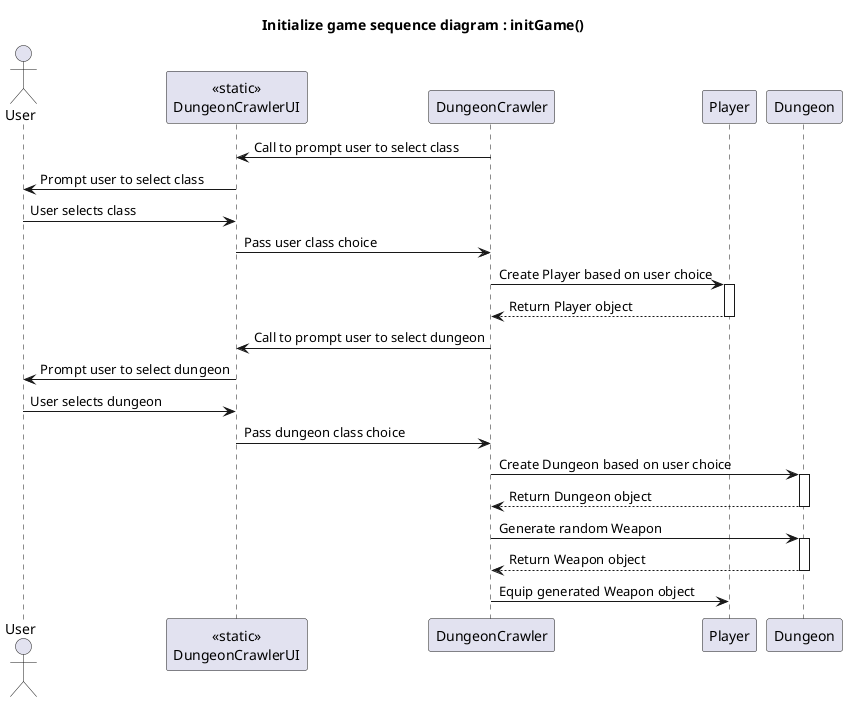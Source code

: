 @startuml
title Initialize game sequence diagram : initGame()

actor User as U
participant "<<static>>\nDungeonCrawlerUI" as UI
participant "DungeonCrawler" as DC
participant Player
participant Dungeon

DC -> UI : Call to prompt user to select class
UI -> U : Prompt user to select class
U -> UI : User selects class
UI -> DC : Pass user class choice
DC -> Player : Create Player based on user choice
activate Player
DC <-- Player : Return Player object
deactivate Player

DC -> UI : Call to prompt user to select dungeon
UI -> U : Prompt user to select dungeon
U -> UI : User selects dungeon
UI -> DC : Pass dungeon class choice
DC -> Dungeon : Create Dungeon based on user choice
activate Dungeon
DC <-- Dungeon : Return Dungeon object
deactivate Dungeon

DC -> Dungeon : Generate random Weapon
activate Dungeon
DC <-- Dungeon : Return Weapon object
deactivate Dungeon

DC -> Player : Equip generated Weapon object
@enduml
